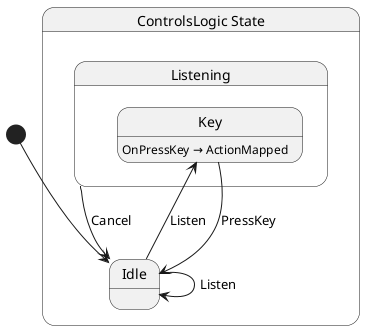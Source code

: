 @startuml ControlsLogic
state "ControlsLogic State" as Yolk_Logic_Controls_ControlsLogic_State {
  state "Idle" as Yolk_Logic_Controls_ControlsLogic_State_Idle
  state "Listening" as Yolk_Logic_Controls_ControlsLogic_State_Listening {
    state "Key" as Yolk_Logic_Controls_ControlsLogic_State_Listening_Key
  }
}

Yolk_Logic_Controls_ControlsLogic_State_Idle --> Yolk_Logic_Controls_ControlsLogic_State_Idle : Listen
Yolk_Logic_Controls_ControlsLogic_State_Idle --> Yolk_Logic_Controls_ControlsLogic_State_Listening_Key : Listen
Yolk_Logic_Controls_ControlsLogic_State_Listening --> Yolk_Logic_Controls_ControlsLogic_State_Idle : Cancel
Yolk_Logic_Controls_ControlsLogic_State_Listening_Key --> Yolk_Logic_Controls_ControlsLogic_State_Idle : PressKey

Yolk_Logic_Controls_ControlsLogic_State_Listening_Key : OnPressKey → ActionMapped

[*] --> Yolk_Logic_Controls_ControlsLogic_State_Idle
@enduml